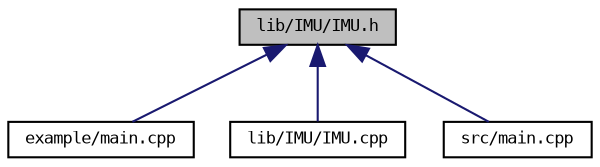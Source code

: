 digraph "lib/IMU/IMU.h"
{
  bgcolor="transparent";
  edge [fontname="DejaVuSansMono",fontsize="8",labelfontname="DejaVuSansMono",labelfontsize="8"];
  node [fontname="DejaVuSansMono",fontsize="8",shape=record];
  Node5 [label="lib/IMU/IMU.h",height=0.2,width=0.4,color="black", fillcolor="grey75", style="filled", fontcolor="black"];
  Node5 -> Node6 [dir="back",color="midnightblue",fontsize="8",style="solid",fontname="DejaVuSansMono"];
  Node6 [label="example/main.cpp",height=0.2,width=0.4,color="black",URL="$example_2main_8cpp.html"];
  Node5 -> Node7 [dir="back",color="midnightblue",fontsize="8",style="solid",fontname="DejaVuSansMono"];
  Node7 [label="lib/IMU/IMU.cpp",height=0.2,width=0.4,color="black",URL="$IMU_8cpp.html"];
  Node5 -> Node8 [dir="back",color="midnightblue",fontsize="8",style="solid",fontname="DejaVuSansMono"];
  Node8 [label="src/main.cpp",height=0.2,width=0.4,color="black",URL="$src_2main_8cpp.html"];
}
